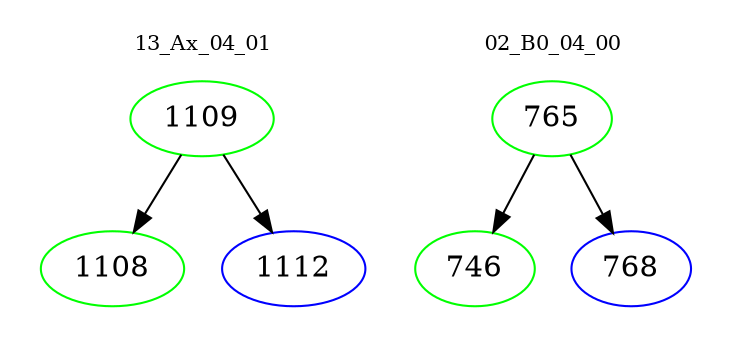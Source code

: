 digraph{
subgraph cluster_0 {
color = white
label = "13_Ax_04_01";
fontsize=10;
T0_1109 [label="1109", color="green"]
T0_1109 -> T0_1108 [color="black"]
T0_1108 [label="1108", color="green"]
T0_1109 -> T0_1112 [color="black"]
T0_1112 [label="1112", color="blue"]
}
subgraph cluster_1 {
color = white
label = "02_B0_04_00";
fontsize=10;
T1_765 [label="765", color="green"]
T1_765 -> T1_746 [color="black"]
T1_746 [label="746", color="green"]
T1_765 -> T1_768 [color="black"]
T1_768 [label="768", color="blue"]
}
}
